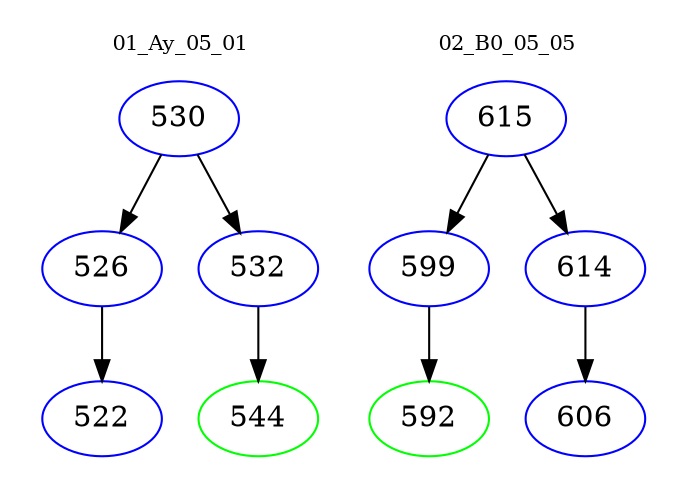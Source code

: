 digraph{
subgraph cluster_0 {
color = white
label = "01_Ay_05_01";
fontsize=10;
T0_530 [label="530", color="blue"]
T0_530 -> T0_526 [color="black"]
T0_526 [label="526", color="blue"]
T0_526 -> T0_522 [color="black"]
T0_522 [label="522", color="blue"]
T0_530 -> T0_532 [color="black"]
T0_532 [label="532", color="blue"]
T0_532 -> T0_544 [color="black"]
T0_544 [label="544", color="green"]
}
subgraph cluster_1 {
color = white
label = "02_B0_05_05";
fontsize=10;
T1_615 [label="615", color="blue"]
T1_615 -> T1_599 [color="black"]
T1_599 [label="599", color="blue"]
T1_599 -> T1_592 [color="black"]
T1_592 [label="592", color="green"]
T1_615 -> T1_614 [color="black"]
T1_614 [label="614", color="blue"]
T1_614 -> T1_606 [color="black"]
T1_606 [label="606", color="blue"]
}
}
